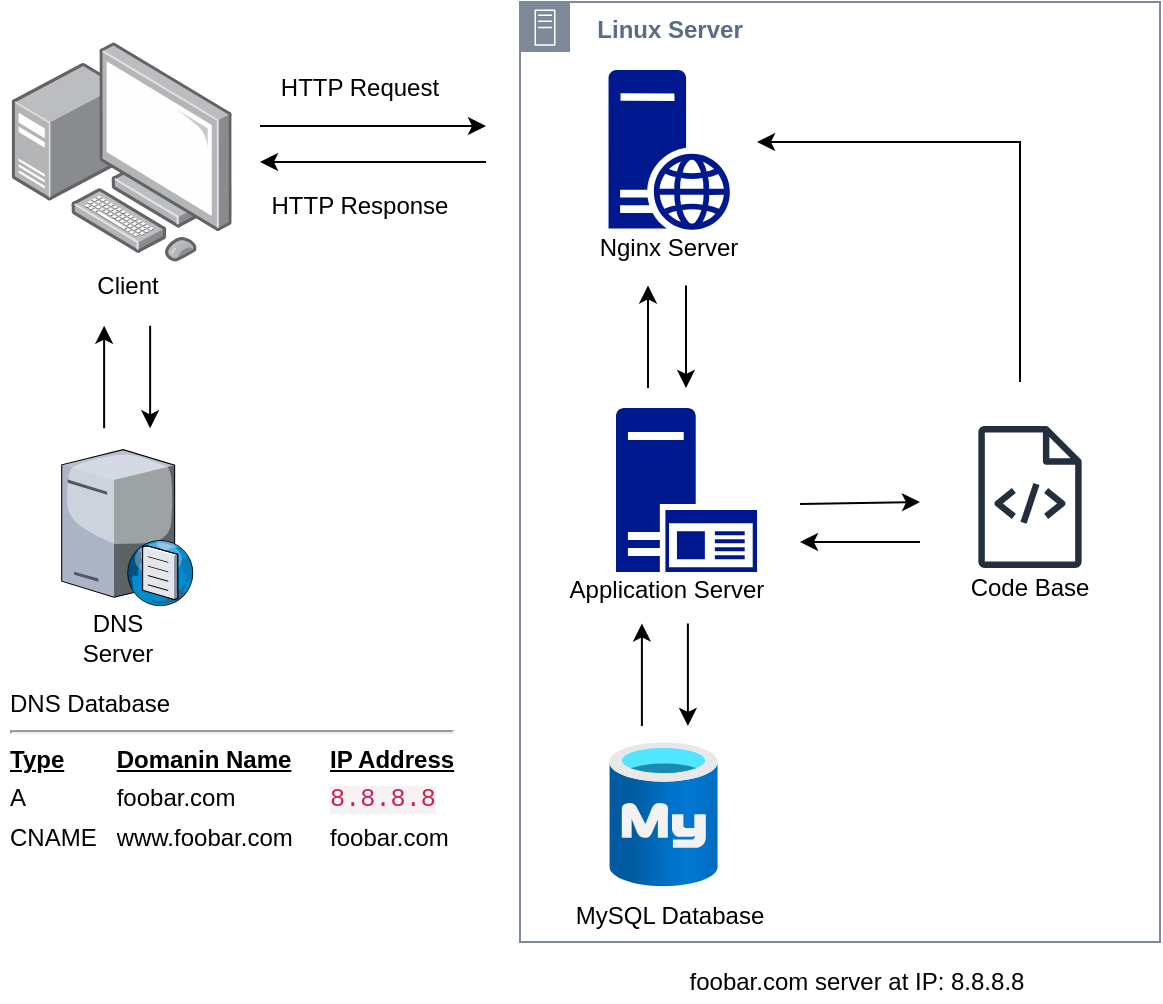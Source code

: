 <mxfile version="24.4.13" type="device">
  <diagram name="Page-1" id="luediHqik0dXqKViBkO_">
    <mxGraphModel dx="1434" dy="738" grid="1" gridSize="10" guides="1" tooltips="1" connect="1" arrows="1" fold="1" page="1" pageScale="1" pageWidth="827" pageHeight="1169" math="0" shadow="0">
      <root>
        <mxCell id="0" />
        <mxCell id="1" parent="0" />
        <mxCell id="I6jlp43hXR9_M5Y7e2dG-6" value="" style="image;points=[];aspect=fixed;html=1;align=center;shadow=0;dashed=0;image=img/lib/allied_telesis/computer_and_terminals/Personal_Computer_with_Server.svg;" parent="1" vertex="1">
          <mxGeometry x="55.84" y="280" width="110" height="110" as="geometry" />
        </mxCell>
        <mxCell id="I6jlp43hXR9_M5Y7e2dG-7" value="" style="verticalLabelPosition=bottom;sketch=0;aspect=fixed;html=1;verticalAlign=top;strokeColor=none;align=center;outlineConnect=0;shape=mxgraph.citrix.dns_server;" parent="1" vertex="1">
          <mxGeometry x="80.84" y="481.86" width="66.16" height="80" as="geometry" />
        </mxCell>
        <mxCell id="I6jlp43hXR9_M5Y7e2dG-16" value="Client" style="text;strokeColor=none;align=center;fillColor=none;html=1;verticalAlign=middle;whiteSpace=wrap;rounded=0;" parent="1" vertex="1">
          <mxGeometry x="83.92" y="389" width="60" height="25" as="geometry" />
        </mxCell>
        <mxCell id="I6jlp43hXR9_M5Y7e2dG-29" style="edgeStyle=none;rounded=0;orthogonalLoop=1;jettySize=auto;html=1;" parent="1" edge="1">
          <mxGeometry relative="1" as="geometry">
            <mxPoint x="293" y="322" as="targetPoint" />
            <mxPoint x="180" y="322" as="sourcePoint" />
          </mxGeometry>
        </mxCell>
        <mxCell id="I6jlp43hXR9_M5Y7e2dG-30" style="edgeStyle=none;rounded=0;orthogonalLoop=1;jettySize=auto;html=1;" parent="1" edge="1">
          <mxGeometry relative="1" as="geometry">
            <mxPoint x="180" y="340" as="targetPoint" />
            <mxPoint x="293" y="340" as="sourcePoint" />
          </mxGeometry>
        </mxCell>
        <mxCell id="I6jlp43hXR9_M5Y7e2dG-19" value="DNS Server" style="text;strokeColor=none;align=center;fillColor=none;html=1;verticalAlign=middle;whiteSpace=wrap;rounded=0;" parent="1" vertex="1">
          <mxGeometry x="79" y="562.86" width="60" height="30" as="geometry" />
        </mxCell>
        <mxCell id="I6jlp43hXR9_M5Y7e2dG-31" value="&lt;b&gt;&amp;nbsp; Linux Server&lt;/b&gt;" style="points=[[0,0],[0.25,0],[0.5,0],[0.75,0],[1,0],[1,0.25],[1,0.5],[1,0.75],[1,1],[0.75,1],[0.5,1],[0.25,1],[0,1],[0,0.75],[0,0.5],[0,0.25]];outlineConnect=0;gradientColor=none;html=1;whiteSpace=wrap;fontSize=12;fontStyle=0;container=1;pointerEvents=0;collapsible=0;recursiveResize=0;shape=mxgraph.aws4.group;grIcon=mxgraph.aws4.group_on_premise;strokeColor=#7D8998;fillColor=none;verticalAlign=top;align=left;spacingLeft=30;fontColor=#5A6C86;dashed=0;" parent="1" vertex="1">
          <mxGeometry x="310" y="260" width="320" height="470" as="geometry" />
        </mxCell>
        <mxCell id="I6jlp43hXR9_M5Y7e2dG-36" value="&lt;table&gt;&lt;tbody&gt;&lt;tr&gt;&lt;td&gt;DNS Database&lt;hr&gt;&lt;b&gt;&lt;u&gt;Type&lt;span style=&quot;white-space: pre;&quot;&gt;&#x9;&lt;/span&gt;Domanin Name&lt;span style=&quot;white-space: pre;&quot;&gt;&#x9;&lt;/span&gt;IP Address&lt;/u&gt;&lt;/b&gt;&lt;/td&gt;&lt;td&gt;&lt;br&gt;&lt;/td&gt;&lt;td&gt;&lt;br&gt;&lt;/td&gt;&lt;/tr&gt;&lt;tr&gt;&lt;td&gt;A&lt;span style=&quot;white-space: pre;&quot;&gt;&#x9;&lt;/span&gt;&lt;span style=&quot;white-space: pre;&quot;&gt;&#x9;&lt;/span&gt;foobar.com&lt;span style=&quot;white-space: pre;&quot;&gt;&#x9;&lt;/span&gt;&lt;span style=&quot;white-space: pre;&quot;&gt;&#x9;&lt;/span&gt;&lt;span style=&quot;color: rgb(199, 37, 78); font-family: Menlo, Monaco, Consolas, &amp;quot;Courier New&amp;quot;, monospace; font-size: 12.6px; background-color: rgb(249, 242, 244);&quot;&gt;8.8.8.8&lt;/span&gt;&#x9;&lt;br&gt;&lt;/td&gt;&lt;td&gt;&lt;br&gt;&lt;/td&gt;&lt;td&gt;&lt;br&gt;&lt;/td&gt;&lt;/tr&gt;&lt;tr&gt;&lt;td&gt;CNAME&lt;span style=&quot;white-space: pre;&quot;&gt;&#x9;&lt;/span&gt;www.foobar.com&lt;span style=&quot;white-space: pre;&quot;&gt;&#x9;&lt;/span&gt;foobar.com&lt;/td&gt;&lt;td&gt;&lt;br&gt;&lt;/td&gt;&lt;td&gt;&lt;br&gt;&lt;/td&gt;&lt;/tr&gt;&lt;/tbody&gt;&lt;/table&gt;" style="text;strokeColor=none;align=left;fillColor=none;html=1;verticalAlign=middle;whiteSpace=wrap;rounded=0;" parent="1" vertex="1">
          <mxGeometry x="50" y="604.13" width="245" height="80" as="geometry" />
        </mxCell>
        <mxCell id="I6jlp43hXR9_M5Y7e2dG-39" value="Application Server" style="text;strokeColor=none;align=center;fillColor=none;html=1;verticalAlign=middle;whiteSpace=wrap;rounded=0;" parent="1" vertex="1">
          <mxGeometry x="330" y="545" width="106.64" height="18" as="geometry" />
        </mxCell>
        <mxCell id="TjRENbPCBX0Kt2JWYsnZ-2" value="" style="sketch=0;outlineConnect=0;fontColor=#232F3E;gradientColor=none;fillColor=#232F3D;strokeColor=none;dashed=0;verticalLabelPosition=bottom;verticalAlign=top;align=center;html=1;fontSize=12;fontStyle=0;aspect=fixed;pointerEvents=1;shape=mxgraph.aws4.source_code;" parent="1" vertex="1">
          <mxGeometry x="539.06" y="472" width="51.87" height="71" as="geometry" />
        </mxCell>
        <mxCell id="I6jlp43hXR9_M5Y7e2dG-42" value="" style="image;aspect=fixed;html=1;points=[];align=center;fontSize=12;image=img/lib/azure2/databases/Azure_Database_MySQL_Server.svg;" parent="1" vertex="1">
          <mxGeometry x="354.67" y="630" width="54.2" height="72.27" as="geometry" />
        </mxCell>
        <mxCell id="I6jlp43hXR9_M5Y7e2dG-49" value="MySQL Database" style="text;strokeColor=none;align=center;fillColor=none;html=1;verticalAlign=middle;whiteSpace=wrap;rounded=0;" parent="1" vertex="1">
          <mxGeometry x="334.67" y="707.14" width="100" height="20" as="geometry" />
        </mxCell>
        <mxCell id="TjRENbPCBX0Kt2JWYsnZ-3" value="Code Base" style="text;strokeColor=none;align=center;fillColor=none;html=1;verticalAlign=middle;whiteSpace=wrap;rounded=0;" parent="1" vertex="1">
          <mxGeometry x="530" y="543" width="70" height="20" as="geometry" />
        </mxCell>
        <mxCell id="TjRENbPCBX0Kt2JWYsnZ-9" style="edgeStyle=none;rounded=0;orthogonalLoop=1;jettySize=auto;html=1;exitX=1;exitY=0.25;exitDx=0;exitDy=0;" parent="1" edge="1">
          <mxGeometry relative="1" as="geometry">
            <mxPoint x="510" y="510" as="targetPoint" />
            <mxPoint x="450" y="511.0" as="sourcePoint" />
          </mxGeometry>
        </mxCell>
        <mxCell id="TjRENbPCBX0Kt2JWYsnZ-10" style="edgeStyle=none;rounded=0;orthogonalLoop=1;jettySize=auto;html=1;" parent="1" edge="1">
          <mxGeometry relative="1" as="geometry">
            <mxPoint x="450" y="530.0" as="targetPoint" />
            <mxPoint x="510" y="530" as="sourcePoint" />
          </mxGeometry>
        </mxCell>
        <mxCell id="I6jlp43hXR9_M5Y7e2dG-47" style="edgeStyle=none;rounded=0;orthogonalLoop=1;jettySize=auto;html=1;" parent="1" edge="1">
          <mxGeometry relative="1" as="geometry">
            <mxPoint x="374" y="401.73" as="targetPoint" />
            <mxPoint x="374" y="453" as="sourcePoint" />
          </mxGeometry>
        </mxCell>
        <mxCell id="I6jlp43hXR9_M5Y7e2dG-48" style="edgeStyle=none;rounded=0;orthogonalLoop=1;jettySize=auto;html=1;" parent="1" edge="1">
          <mxGeometry relative="1" as="geometry">
            <mxPoint x="393" y="453" as="targetPoint" />
            <mxPoint x="393" y="401.73" as="sourcePoint" />
          </mxGeometry>
        </mxCell>
        <mxCell id="I6jlp43hXR9_M5Y7e2dG-34" value="" style="sketch=0;aspect=fixed;pointerEvents=1;shadow=0;dashed=0;html=1;strokeColor=none;labelPosition=center;verticalLabelPosition=bottom;verticalAlign=top;align=center;fillColor=#00188D;shape=mxgraph.mscae.enterprise.application_server2" parent="1" vertex="1">
          <mxGeometry x="358" y="463" width="70.52" height="82" as="geometry" />
        </mxCell>
        <mxCell id="TjRENbPCBX0Kt2JWYsnZ-14" style="edgeStyle=none;rounded=0;orthogonalLoop=1;jettySize=auto;html=1;" parent="1" edge="1">
          <mxGeometry relative="1" as="geometry">
            <mxPoint x="370.95" y="570.73" as="targetPoint" />
            <mxPoint x="370.95" y="622" as="sourcePoint" />
          </mxGeometry>
        </mxCell>
        <mxCell id="TjRENbPCBX0Kt2JWYsnZ-15" style="edgeStyle=none;rounded=0;orthogonalLoop=1;jettySize=auto;html=1;" parent="1" edge="1">
          <mxGeometry relative="1" as="geometry">
            <mxPoint x="393.95" y="622" as="targetPoint" />
            <mxPoint x="393.95" y="570.73" as="sourcePoint" />
          </mxGeometry>
        </mxCell>
        <mxCell id="TjRENbPCBX0Kt2JWYsnZ-16" value="" style="sketch=0;aspect=fixed;pointerEvents=1;shadow=0;dashed=0;html=1;strokeColor=none;labelPosition=center;verticalLabelPosition=bottom;verticalAlign=top;align=center;fillColor=#00188D;shape=mxgraph.mscae.enterprise.web_server" parent="1" vertex="1">
          <mxGeometry x="354.27" y="294" width="60.8" height="80" as="geometry" />
        </mxCell>
        <mxCell id="TjRENbPCBX0Kt2JWYsnZ-17" value="Nginx Server" style="text;strokeColor=none;align=center;fillColor=none;html=1;verticalAlign=middle;whiteSpace=wrap;rounded=0;" parent="1" vertex="1">
          <mxGeometry x="330.93" y="374" width="106.64" height="18" as="geometry" />
        </mxCell>
        <mxCell id="TjRENbPCBX0Kt2JWYsnZ-18" value="foobar.com server at IP: 8.8.8.8" style="text;strokeColor=none;align=center;fillColor=none;html=1;verticalAlign=middle;whiteSpace=wrap;rounded=0;" parent="1" vertex="1">
          <mxGeometry x="370.13" y="740" width="217.07" height="20" as="geometry" />
        </mxCell>
        <mxCell id="TjRENbPCBX0Kt2JWYsnZ-19" style="edgeStyle=none;rounded=0;orthogonalLoop=1;jettySize=auto;html=1;" parent="1" edge="1">
          <mxGeometry relative="1" as="geometry">
            <mxPoint x="428.52" y="330" as="targetPoint" />
            <mxPoint x="560" y="450" as="sourcePoint" />
            <Array as="points">
              <mxPoint x="560" y="330" />
            </Array>
          </mxGeometry>
        </mxCell>
        <mxCell id="TjRENbPCBX0Kt2JWYsnZ-22" style="edgeStyle=none;rounded=0;orthogonalLoop=1;jettySize=auto;html=1;" parent="1" edge="1">
          <mxGeometry relative="1" as="geometry">
            <mxPoint x="102.06" y="421.86" as="targetPoint" />
            <mxPoint x="102.06" y="473.13" as="sourcePoint" />
          </mxGeometry>
        </mxCell>
        <mxCell id="TjRENbPCBX0Kt2JWYsnZ-23" style="edgeStyle=none;rounded=0;orthogonalLoop=1;jettySize=auto;html=1;" parent="1" edge="1">
          <mxGeometry relative="1" as="geometry">
            <mxPoint x="125.06" y="473.13" as="targetPoint" />
            <mxPoint x="125.06" y="421.86" as="sourcePoint" />
          </mxGeometry>
        </mxCell>
        <mxCell id="7bQOIMMHuxMf3h_n53OH-1" value="HTTP Response" style="text;strokeColor=none;align=center;fillColor=none;html=1;verticalAlign=middle;whiteSpace=wrap;rounded=0;" parent="1" vertex="1">
          <mxGeometry x="180" y="349" width="100" height="25" as="geometry" />
        </mxCell>
        <mxCell id="7bQOIMMHuxMf3h_n53OH-2" value="HTTP Request" style="text;strokeColor=none;align=center;fillColor=none;html=1;verticalAlign=middle;whiteSpace=wrap;rounded=0;" parent="1" vertex="1">
          <mxGeometry x="180" y="290" width="100" height="25" as="geometry" />
        </mxCell>
      </root>
    </mxGraphModel>
  </diagram>
</mxfile>
